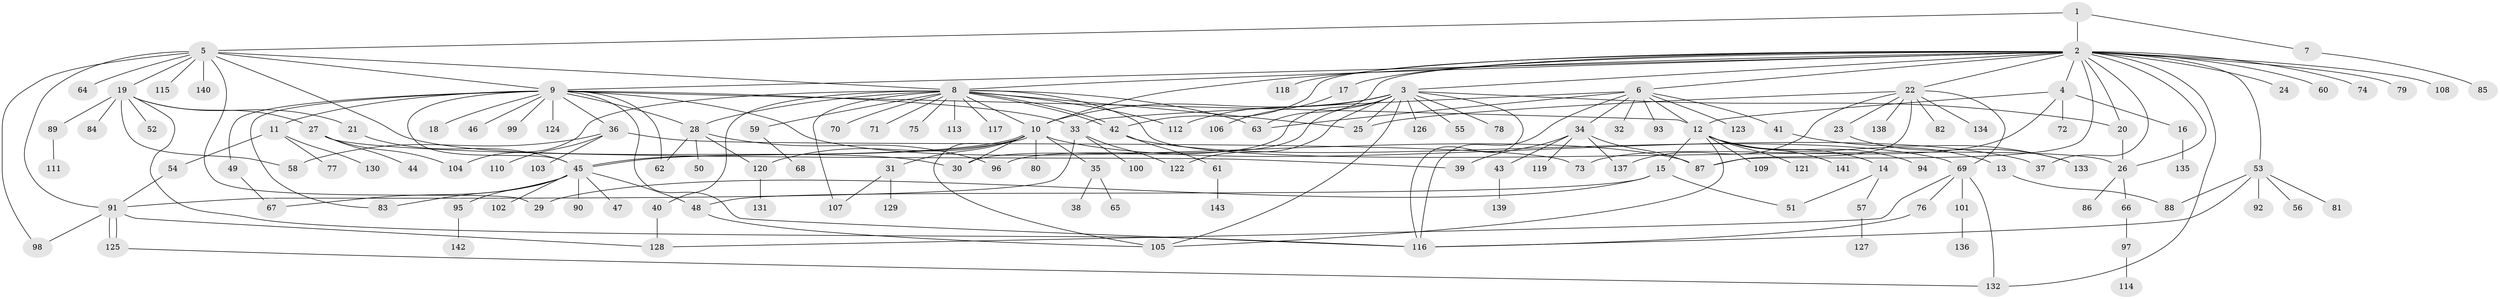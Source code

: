 // coarse degree distribution, {2: 0.20930232558139536, 3: 0.12790697674418605, 4: 0.08139534883720931, 7: 0.023255813953488372, 1: 0.38372093023255816, 9: 0.011627906976744186, 16: 0.011627906976744186, 6: 0.023255813953488372, 21: 0.011627906976744186, 10: 0.023255813953488372, 8: 0.023255813953488372, 5: 0.046511627906976744, 15: 0.011627906976744186, 11: 0.011627906976744186}
// Generated by graph-tools (version 1.1) at 2025/36/03/04/25 23:36:56]
// undirected, 143 vertices, 203 edges
graph export_dot {
  node [color=gray90,style=filled];
  1;
  2;
  3;
  4;
  5;
  6;
  7;
  8;
  9;
  10;
  11;
  12;
  13;
  14;
  15;
  16;
  17;
  18;
  19;
  20;
  21;
  22;
  23;
  24;
  25;
  26;
  27;
  28;
  29;
  30;
  31;
  32;
  33;
  34;
  35;
  36;
  37;
  38;
  39;
  40;
  41;
  42;
  43;
  44;
  45;
  46;
  47;
  48;
  49;
  50;
  51;
  52;
  53;
  54;
  55;
  56;
  57;
  58;
  59;
  60;
  61;
  62;
  63;
  64;
  65;
  66;
  67;
  68;
  69;
  70;
  71;
  72;
  73;
  74;
  75;
  76;
  77;
  78;
  79;
  80;
  81;
  82;
  83;
  84;
  85;
  86;
  87;
  88;
  89;
  90;
  91;
  92;
  93;
  94;
  95;
  96;
  97;
  98;
  99;
  100;
  101;
  102;
  103;
  104;
  105;
  106;
  107;
  108;
  109;
  110;
  111;
  112;
  113;
  114;
  115;
  116;
  117;
  118;
  119;
  120;
  121;
  122;
  123;
  124;
  125;
  126;
  127;
  128;
  129;
  130;
  131;
  132;
  133;
  134;
  135;
  136;
  137;
  138;
  139;
  140;
  141;
  142;
  143;
  1 -- 2;
  1 -- 5;
  1 -- 7;
  2 -- 3;
  2 -- 4;
  2 -- 6;
  2 -- 8;
  2 -- 9;
  2 -- 10;
  2 -- 17;
  2 -- 20;
  2 -- 22;
  2 -- 24;
  2 -- 26;
  2 -- 37;
  2 -- 42;
  2 -- 53;
  2 -- 60;
  2 -- 63;
  2 -- 74;
  2 -- 79;
  2 -- 87;
  2 -- 108;
  2 -- 118;
  2 -- 132;
  3 -- 10;
  3 -- 20;
  3 -- 25;
  3 -- 30;
  3 -- 55;
  3 -- 78;
  3 -- 96;
  3 -- 105;
  3 -- 112;
  3 -- 116;
  3 -- 122;
  3 -- 126;
  4 -- 12;
  4 -- 16;
  4 -- 72;
  4 -- 73;
  5 -- 8;
  5 -- 9;
  5 -- 19;
  5 -- 29;
  5 -- 30;
  5 -- 64;
  5 -- 91;
  5 -- 98;
  5 -- 115;
  5 -- 140;
  6 -- 12;
  6 -- 32;
  6 -- 33;
  6 -- 34;
  6 -- 41;
  6 -- 63;
  6 -- 93;
  6 -- 116;
  6 -- 123;
  7 -- 85;
  8 -- 10;
  8 -- 25;
  8 -- 26;
  8 -- 28;
  8 -- 40;
  8 -- 42;
  8 -- 42;
  8 -- 59;
  8 -- 63;
  8 -- 70;
  8 -- 71;
  8 -- 75;
  8 -- 104;
  8 -- 107;
  8 -- 112;
  8 -- 113;
  8 -- 117;
  9 -- 11;
  9 -- 12;
  9 -- 18;
  9 -- 28;
  9 -- 33;
  9 -- 36;
  9 -- 45;
  9 -- 46;
  9 -- 49;
  9 -- 62;
  9 -- 83;
  9 -- 87;
  9 -- 99;
  9 -- 116;
  9 -- 124;
  10 -- 30;
  10 -- 31;
  10 -- 35;
  10 -- 37;
  10 -- 45;
  10 -- 45;
  10 -- 80;
  10 -- 105;
  10 -- 120;
  11 -- 54;
  11 -- 77;
  11 -- 130;
  12 -- 13;
  12 -- 14;
  12 -- 15;
  12 -- 94;
  12 -- 105;
  12 -- 109;
  12 -- 121;
  12 -- 141;
  13 -- 88;
  14 -- 51;
  14 -- 57;
  15 -- 29;
  15 -- 48;
  15 -- 51;
  16 -- 135;
  17 -- 106;
  19 -- 21;
  19 -- 27;
  19 -- 52;
  19 -- 58;
  19 -- 84;
  19 -- 89;
  19 -- 116;
  20 -- 26;
  21 -- 45;
  22 -- 23;
  22 -- 25;
  22 -- 69;
  22 -- 82;
  22 -- 87;
  22 -- 134;
  22 -- 137;
  22 -- 138;
  23 -- 133;
  26 -- 66;
  26 -- 86;
  27 -- 39;
  27 -- 44;
  27 -- 104;
  28 -- 50;
  28 -- 62;
  28 -- 96;
  28 -- 120;
  31 -- 107;
  31 -- 129;
  33 -- 91;
  33 -- 100;
  33 -- 122;
  34 -- 39;
  34 -- 43;
  34 -- 87;
  34 -- 119;
  34 -- 137;
  35 -- 38;
  35 -- 65;
  36 -- 58;
  36 -- 73;
  36 -- 103;
  36 -- 110;
  40 -- 128;
  41 -- 133;
  42 -- 61;
  42 -- 69;
  43 -- 139;
  45 -- 47;
  45 -- 48;
  45 -- 67;
  45 -- 83;
  45 -- 90;
  45 -- 95;
  45 -- 102;
  48 -- 105;
  49 -- 67;
  53 -- 56;
  53 -- 81;
  53 -- 88;
  53 -- 92;
  53 -- 116;
  54 -- 91;
  57 -- 127;
  59 -- 68;
  61 -- 143;
  66 -- 97;
  69 -- 76;
  69 -- 101;
  69 -- 128;
  69 -- 132;
  76 -- 116;
  89 -- 111;
  91 -- 98;
  91 -- 125;
  91 -- 125;
  91 -- 128;
  95 -- 142;
  97 -- 114;
  101 -- 136;
  120 -- 131;
  125 -- 132;
}
